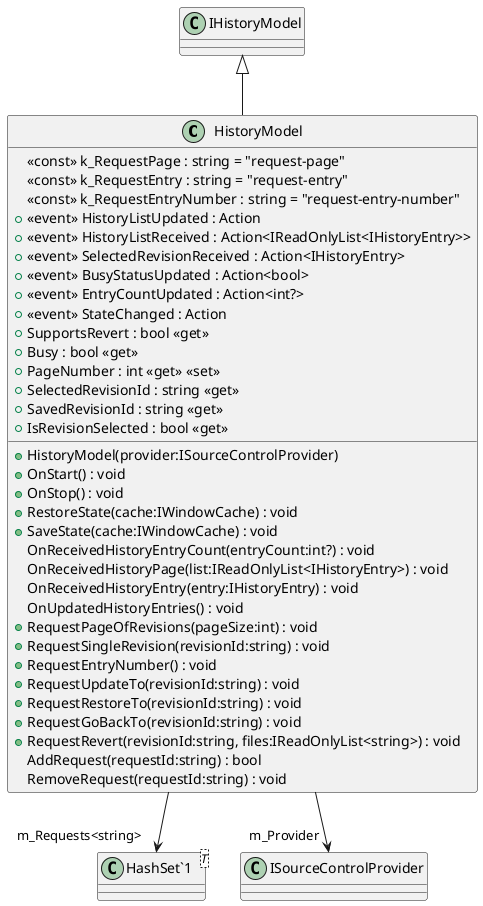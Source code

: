 @startuml
class HistoryModel {
    <<const>> k_RequestPage : string = "request-page"
    <<const>> k_RequestEntry : string = "request-entry"
    <<const>> k_RequestEntryNumber : string = "request-entry-number"
    +  <<event>> HistoryListUpdated : Action 
    +  <<event>> HistoryListReceived : Action<IReadOnlyList<IHistoryEntry>> 
    +  <<event>> SelectedRevisionReceived : Action<IHistoryEntry> 
    +  <<event>> BusyStatusUpdated : Action<bool> 
    +  <<event>> EntryCountUpdated : Action<int?> 
    +  <<event>> StateChanged : Action 
    + HistoryModel(provider:ISourceControlProvider)
    + OnStart() : void
    + OnStop() : void
    + RestoreState(cache:IWindowCache) : void
    + SaveState(cache:IWindowCache) : void
    OnReceivedHistoryEntryCount(entryCount:int?) : void
    OnReceivedHistoryPage(list:IReadOnlyList<IHistoryEntry>) : void
    OnReceivedHistoryEntry(entry:IHistoryEntry) : void
    OnUpdatedHistoryEntries() : void
    + RequestPageOfRevisions(pageSize:int) : void
    + RequestSingleRevision(revisionId:string) : void
    + RequestEntryNumber() : void
    + RequestUpdateTo(revisionId:string) : void
    + RequestRestoreTo(revisionId:string) : void
    + RequestGoBackTo(revisionId:string) : void
    + SupportsRevert : bool <<get>>
    + RequestRevert(revisionId:string, files:IReadOnlyList<string>) : void
    AddRequest(requestId:string) : bool
    RemoveRequest(requestId:string) : void
    + Busy : bool <<get>>
    + PageNumber : int <<get>> <<set>>
    + SelectedRevisionId : string <<get>>
    + SavedRevisionId : string <<get>>
    + IsRevisionSelected : bool <<get>>
}
class "HashSet`1"<T> {
}
IHistoryModel <|-- HistoryModel
HistoryModel --> "m_Provider" ISourceControlProvider
HistoryModel --> "m_Requests<string>" "HashSet`1"
@enduml
